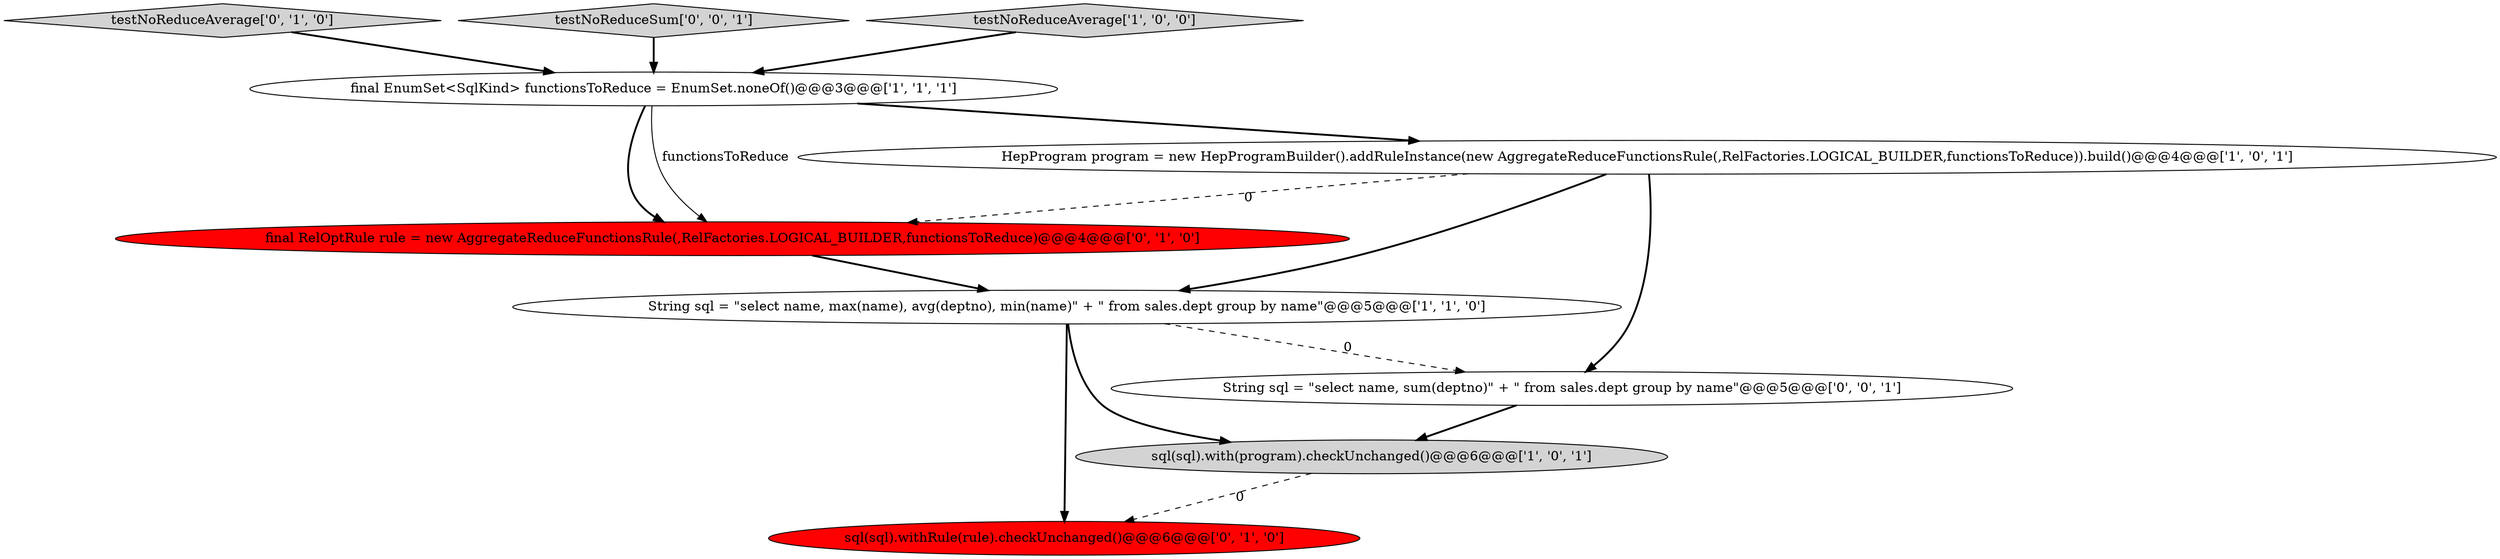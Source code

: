 digraph {
4 [style = filled, label = "sql(sql).with(program).checkUnchanged()@@@6@@@['1', '0', '1']", fillcolor = lightgray, shape = ellipse image = "AAA0AAABBB1BBB"];
3 [style = filled, label = "String sql = \"select name, max(name), avg(deptno), min(name)\" + \" from sales.dept group by name\"@@@5@@@['1', '1', '0']", fillcolor = white, shape = ellipse image = "AAA0AAABBB1BBB"];
0 [style = filled, label = "HepProgram program = new HepProgramBuilder().addRuleInstance(new AggregateReduceFunctionsRule(,RelFactories.LOGICAL_BUILDER,functionsToReduce)).build()@@@4@@@['1', '0', '1']", fillcolor = white, shape = ellipse image = "AAA0AAABBB1BBB"];
7 [style = filled, label = "sql(sql).withRule(rule).checkUnchanged()@@@6@@@['0', '1', '0']", fillcolor = red, shape = ellipse image = "AAA1AAABBB2BBB"];
5 [style = filled, label = "testNoReduceAverage['0', '1', '0']", fillcolor = lightgray, shape = diamond image = "AAA0AAABBB2BBB"];
9 [style = filled, label = "testNoReduceSum['0', '0', '1']", fillcolor = lightgray, shape = diamond image = "AAA0AAABBB3BBB"];
1 [style = filled, label = "final EnumSet<SqlKind> functionsToReduce = EnumSet.noneOf()@@@3@@@['1', '1', '1']", fillcolor = white, shape = ellipse image = "AAA0AAABBB1BBB"];
2 [style = filled, label = "testNoReduceAverage['1', '0', '0']", fillcolor = lightgray, shape = diamond image = "AAA0AAABBB1BBB"];
8 [style = filled, label = "String sql = \"select name, sum(deptno)\" + \" from sales.dept group by name\"@@@5@@@['0', '0', '1']", fillcolor = white, shape = ellipse image = "AAA0AAABBB3BBB"];
6 [style = filled, label = "final RelOptRule rule = new AggregateReduceFunctionsRule(,RelFactories.LOGICAL_BUILDER,functionsToReduce)@@@4@@@['0', '1', '0']", fillcolor = red, shape = ellipse image = "AAA1AAABBB2BBB"];
0->3 [style = bold, label=""];
3->8 [style = dashed, label="0"];
6->3 [style = bold, label=""];
5->1 [style = bold, label=""];
1->6 [style = bold, label=""];
0->6 [style = dashed, label="0"];
1->0 [style = bold, label=""];
8->4 [style = bold, label=""];
9->1 [style = bold, label=""];
3->7 [style = bold, label=""];
1->6 [style = solid, label="functionsToReduce"];
4->7 [style = dashed, label="0"];
3->4 [style = bold, label=""];
2->1 [style = bold, label=""];
0->8 [style = bold, label=""];
}
